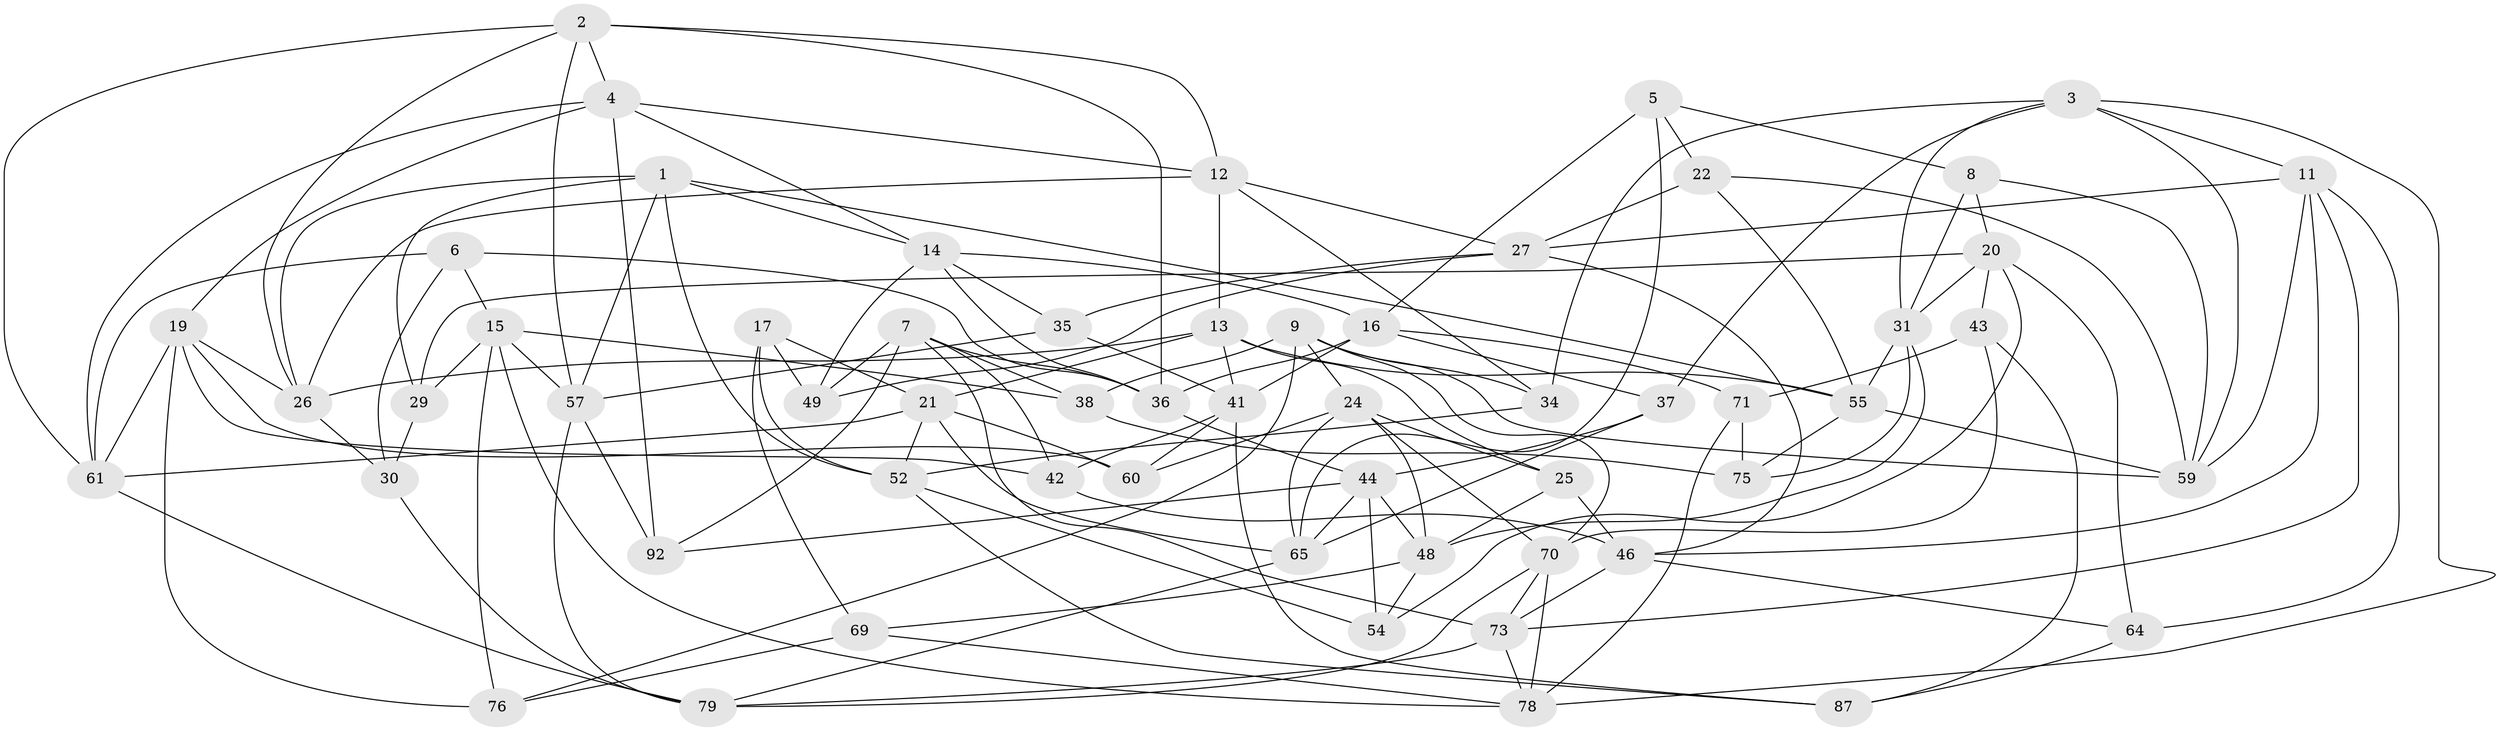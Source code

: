 // original degree distribution, {4: 1.0}
// Generated by graph-tools (version 1.1) at 2025/11/02/27/25 16:11:43]
// undirected, 58 vertices, 150 edges
graph export_dot {
graph [start="1"]
  node [color=gray90,style=filled];
  1 [super="+32"];
  2 [super="+53"];
  3 [super="+81"];
  4 [super="+39"];
  5;
  6;
  7 [super="+33"];
  8;
  9 [super="+10"];
  11 [super="+40"];
  12 [super="+18"];
  13 [super="+51"];
  14 [super="+90"];
  15 [super="+77"];
  16 [super="+67"];
  17;
  19 [super="+88"];
  20 [super="+23"];
  21 [super="+56"];
  22;
  24 [super="+80"];
  25;
  26 [super="+28"];
  27 [super="+45"];
  29;
  30;
  31 [super="+58"];
  34;
  35;
  36 [super="+47"];
  37;
  38;
  41 [super="+63"];
  42;
  43;
  44 [super="+66"];
  46 [super="+50"];
  48 [super="+91"];
  49;
  52 [super="+62"];
  54;
  55 [super="+89"];
  57 [super="+84"];
  59 [super="+74"];
  60;
  61 [super="+82"];
  64;
  65 [super="+68"];
  69;
  70 [super="+72"];
  71;
  73 [super="+85"];
  75;
  76;
  78 [super="+83"];
  79 [super="+86"];
  87;
  92;
  1 -- 52;
  1 -- 14;
  1 -- 55;
  1 -- 26;
  1 -- 29;
  1 -- 57;
  2 -- 26;
  2 -- 61;
  2 -- 4;
  2 -- 36;
  2 -- 12;
  2 -- 57;
  3 -- 34;
  3 -- 37;
  3 -- 11;
  3 -- 78;
  3 -- 31;
  3 -- 59;
  4 -- 92;
  4 -- 19;
  4 -- 61;
  4 -- 12;
  4 -- 14;
  5 -- 16;
  5 -- 22;
  5 -- 8;
  5 -- 65;
  6 -- 61;
  6 -- 30;
  6 -- 15;
  6 -- 36;
  7 -- 73;
  7 -- 42;
  7 -- 36;
  7 -- 49;
  7 -- 92;
  7 -- 38;
  8 -- 31;
  8 -- 20;
  8 -- 59;
  9 -- 76;
  9 -- 38;
  9 -- 34;
  9 -- 70;
  9 -- 59;
  9 -- 24;
  11 -- 27;
  11 -- 73;
  11 -- 64;
  11 -- 59;
  11 -- 46;
  12 -- 34;
  12 -- 26;
  12 -- 13;
  12 -- 27;
  13 -- 25;
  13 -- 21;
  13 -- 41;
  13 -- 26;
  13 -- 55;
  14 -- 36;
  14 -- 16;
  14 -- 49;
  14 -- 35;
  15 -- 57;
  15 -- 29;
  15 -- 76;
  15 -- 38;
  15 -- 78;
  16 -- 36;
  16 -- 41;
  16 -- 37;
  16 -- 71;
  17 -- 49;
  17 -- 21;
  17 -- 69;
  17 -- 52;
  19 -- 26;
  19 -- 61;
  19 -- 42;
  19 -- 60;
  19 -- 76;
  20 -- 54;
  20 -- 31;
  20 -- 64;
  20 -- 43;
  20 -- 29;
  21 -- 60;
  21 -- 61;
  21 -- 52;
  21 -- 65;
  22 -- 59;
  22 -- 55;
  22 -- 27;
  24 -- 48;
  24 -- 60;
  24 -- 25;
  24 -- 70;
  24 -- 65;
  25 -- 46;
  25 -- 48;
  26 -- 30;
  27 -- 35;
  27 -- 49;
  27 -- 46;
  29 -- 30;
  30 -- 79;
  31 -- 48;
  31 -- 75;
  31 -- 55;
  34 -- 52;
  35 -- 41;
  35 -- 57;
  36 -- 44;
  37 -- 65;
  37 -- 44;
  38 -- 75;
  41 -- 60;
  41 -- 42;
  41 -- 87;
  42 -- 46;
  43 -- 70;
  43 -- 87;
  43 -- 71;
  44 -- 92;
  44 -- 54;
  44 -- 65;
  44 -- 48;
  46 -- 64;
  46 -- 73;
  48 -- 54;
  48 -- 69;
  52 -- 54;
  52 -- 87;
  55 -- 59;
  55 -- 75;
  57 -- 92;
  57 -- 79;
  61 -- 79;
  64 -- 87;
  65 -- 79;
  69 -- 76;
  69 -- 78;
  70 -- 73;
  70 -- 79;
  70 -- 78;
  71 -- 75;
  71 -- 78;
  73 -- 78;
  73 -- 79;
}
